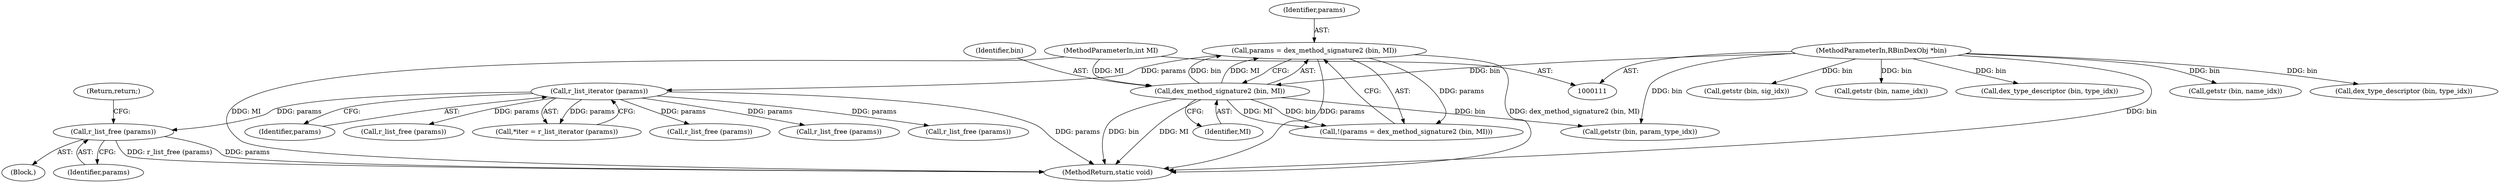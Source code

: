 digraph "0_radare2_252afb1cff9676f3ae1f341a28448bf2c8b6e308@API" {
"1001053" [label="(Call,r_list_free (params))"];
"1000299" [label="(Call,r_list_iterator (params))"];
"1000285" [label="(Call,params = dex_method_signature2 (bin, MI))"];
"1000287" [label="(Call,dex_method_signature2 (bin, MI))"];
"1000113" [label="(MethodParameterIn,RBinDexObj *bin)"];
"1000115" [label="(MethodParameterIn,int MI)"];
"1000300" [label="(Identifier,params)"];
"1000759" [label="(Call,getstr (bin, name_idx))"];
"1001054" [label="(Identifier,params)"];
"1001055" [label="(Return,return;)"];
"1000288" [label="(Identifier,bin)"];
"1000768" [label="(Call,dex_type_descriptor (bin, type_idx))"];
"1000115" [label="(MethodParameterIn,int MI)"];
"1000499" [label="(Call,r_list_free (params))"];
"1000286" [label="(Identifier,params)"];
"1000297" [label="(Call,*iter = r_list_iterator (params))"];
"1000675" [label="(Call,r_list_free (params))"];
"1000784" [label="(Call,getstr (bin, sig_idx))"];
"1000299" [label="(Call,r_list_iterator (params))"];
"1000338" [label="(Call,getstr (bin, param_type_idx))"];
"1000583" [label="(Call,getstr (bin, name_idx))"];
"1001191" [label="(Call,r_list_free (params))"];
"1000289" [label="(Identifier,MI)"];
"1000113" [label="(MethodParameterIn,RBinDexObj *bin)"];
"1000284" [label="(Call,!(params = dex_method_signature2 (bin, MI)))"];
"1001053" [label="(Call,r_list_free (params))"];
"1001193" [label="(MethodReturn,static void)"];
"1000287" [label="(Call,dex_method_signature2 (bin, MI))"];
"1000285" [label="(Call,params = dex_method_signature2 (bin, MI))"];
"1000319" [label="(Call,r_list_free (params))"];
"1001048" [label="(Block,)"];
"1000592" [label="(Call,dex_type_descriptor (bin, type_idx))"];
"1001053" -> "1001048"  [label="AST: "];
"1001053" -> "1001054"  [label="CFG: "];
"1001054" -> "1001053"  [label="AST: "];
"1001055" -> "1001053"  [label="CFG: "];
"1001053" -> "1001193"  [label="DDG: params"];
"1001053" -> "1001193"  [label="DDG: r_list_free (params)"];
"1000299" -> "1001053"  [label="DDG: params"];
"1000299" -> "1000297"  [label="AST: "];
"1000299" -> "1000300"  [label="CFG: "];
"1000300" -> "1000299"  [label="AST: "];
"1000297" -> "1000299"  [label="CFG: "];
"1000299" -> "1001193"  [label="DDG: params"];
"1000299" -> "1000297"  [label="DDG: params"];
"1000285" -> "1000299"  [label="DDG: params"];
"1000299" -> "1000319"  [label="DDG: params"];
"1000299" -> "1000499"  [label="DDG: params"];
"1000299" -> "1000675"  [label="DDG: params"];
"1000299" -> "1001191"  [label="DDG: params"];
"1000285" -> "1000284"  [label="AST: "];
"1000285" -> "1000287"  [label="CFG: "];
"1000286" -> "1000285"  [label="AST: "];
"1000287" -> "1000285"  [label="AST: "];
"1000284" -> "1000285"  [label="CFG: "];
"1000285" -> "1001193"  [label="DDG: params"];
"1000285" -> "1001193"  [label="DDG: dex_method_signature2 (bin, MI)"];
"1000285" -> "1000284"  [label="DDG: params"];
"1000287" -> "1000285"  [label="DDG: bin"];
"1000287" -> "1000285"  [label="DDG: MI"];
"1000287" -> "1000289"  [label="CFG: "];
"1000288" -> "1000287"  [label="AST: "];
"1000289" -> "1000287"  [label="AST: "];
"1000287" -> "1001193"  [label="DDG: MI"];
"1000287" -> "1001193"  [label="DDG: bin"];
"1000287" -> "1000284"  [label="DDG: bin"];
"1000287" -> "1000284"  [label="DDG: MI"];
"1000113" -> "1000287"  [label="DDG: bin"];
"1000115" -> "1000287"  [label="DDG: MI"];
"1000287" -> "1000338"  [label="DDG: bin"];
"1000113" -> "1000111"  [label="AST: "];
"1000113" -> "1001193"  [label="DDG: bin"];
"1000113" -> "1000338"  [label="DDG: bin"];
"1000113" -> "1000583"  [label="DDG: bin"];
"1000113" -> "1000592"  [label="DDG: bin"];
"1000113" -> "1000759"  [label="DDG: bin"];
"1000113" -> "1000768"  [label="DDG: bin"];
"1000113" -> "1000784"  [label="DDG: bin"];
"1000115" -> "1000111"  [label="AST: "];
"1000115" -> "1001193"  [label="DDG: MI"];
}
